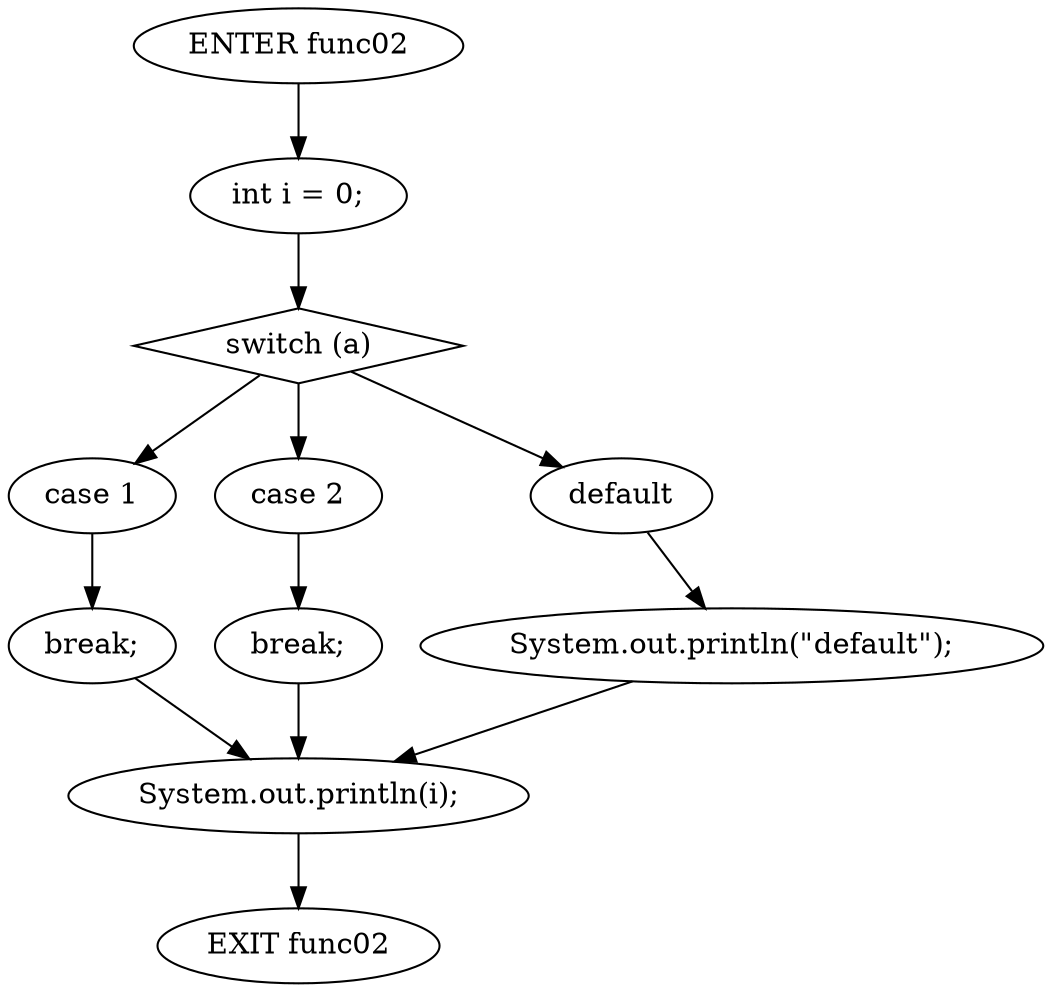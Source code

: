 digraph G {
  0 [ label="ENTER func02" ];
  1 [ label="EXIT func02" ];
  2 [ label="int i = 0;" ];
  3 [ shape="diamond" label="switch (a)" ];
  4 [ label="case 1" ];
  5 [ label="break;" ];
  6 [ label="case 2" ];
  7 [ label="break;" ];
  8 [ label="default" ];
  9 [ label="System.out.println(\"default\");" ];
  10 [ label="System.out.println(i);" ];
  0 -> 2;
  2 -> 3;
  3 -> 4;
  4 -> 5;
  3 -> 6;
  6 -> 7;
  3 -> 8;
  8 -> 9;
  9 -> 10;
  5 -> 10;
  7 -> 10;
  10 -> 1;
}
